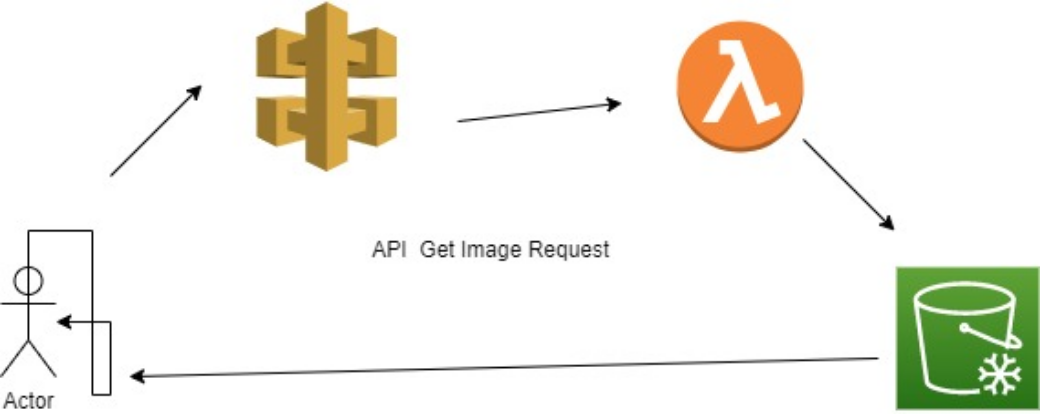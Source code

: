 <mxfile version="14.4.2" type="device"><diagram id="OSNAD7WtDx1qwLuitKbp" name="Page-1"><mxGraphModel dx="1422" dy="762" grid="1" gridSize="10" guides="1" tooltips="1" connect="1" arrows="1" fold="1" page="1" pageScale="1" pageWidth="827" pageHeight="1169" math="0" shadow="0"><root><mxCell id="0"/><mxCell id="1" parent="0"/><mxCell id="2" value="" style="shape=image;verticalLabelPosition=bottom;labelBackgroundColor=#ffffff;verticalAlign=top;aspect=fixed;imageAspect=0;image=data:image/jpeg,/9j/4AAQSkZJRgABAQAAAQABAAD/2wBDAAMCAgICAgMCAgIDAwMDBAYEBAQE&#10;BAgGBgUGCQgKCgkICQkKDA8MCgsOCwkJDRENDg8QEBEQCgwSExIQEw8QEBD/&#10;2wBDAQMDAwQDBAgEBAgQCwkLEBAQEBAQEBAQEBAQEBAQEBAQEBAQEBAQEBAQ&#10;EBAQEBAQEBAQEBAQEBAQEBAQEBAQEBD/wAARCADjAjkDASIAAhEBAxEB/8QA&#10;HQABAAICAwEBAAAAAAAAAAAAAAcIBQYDBAkCAf/EAGkQAAEDAwIDAgQNCRIJ&#10;CAsAAAEAAgMEBQYHEQgSIRMxIkFRYRQVFhcYMjNxc4GxsrM0NjdCVnR3kZUj&#10;NThFUlNUYnWChpKUobW20dJDZXKDhJeiwdUJRkeFh6TCxSQlJlVYk5ajxNPx&#10;/8QAHAEBAAMBAQEBAQAAAAAAAAAAAAQFBgcDAQII/8QAOxEAAgEDAQUFBgQF&#10;AwUAAAAAAAECAwQRBQYSITFBE1FxgcEyYZGhsdEUIoLhByM0QnIVUrJiosLS&#10;8f/aAAwDAQACEQMRAD8A9U0REAREQBERAEREAREQBERAEREAREQBERAEXWuN&#10;zt1opH191r6ejpmbB01RK2NgJOw3Ljt1K5aepp6uJs9LPHNE7q18bg5p94hf&#10;nejvbueJ9w8Z6HxXVtJbKKouVfO2GmpInzzSu7mRtBLnHzAAlVg1O42bVQ9t&#10;a9LrV6YTDdvpnXMcyAeeOLo9/mLuXr9qQrBalfY5yr9xK76B68uFldptVubH&#10;cpW7xvJ5fXyLfSrSlcZnUWcFntKNfdTXU9RfLxf33Z9RVvMsFU0GLbZvRjW7&#10;dmPM3YeUFWOwXWTG8znitj45bfdJejaeTwmyEDc8jwNj0HjAKpZpf9bTvvp/&#10;yNUw6PfZJsnwsn0T1hNI2k1G21GNv2m9Cc0mpcebSynzXxx7jRXul21W1dXd&#10;xJRbyuHJdS2KIsfcMgsNpqIaS6Xqgo56lwZDFPUMjfI49wa0nc/EuyylGCzJ&#10;4RhknJ4RkERF+j4EREAREQBERAEREAREQBERAEREAREQBERAEREARY2/5JYs&#10;XoHXPILpBQ0zenPK7q4+RoHVx8wBKim/cUWJULzFYbNXXRw+3e4U8Z94kOd+&#10;NoVbfaxYaZwuqqi+7m/gsv5FpYaLqGqcbSk5Lv5L4vC+ZNCKuMnFbdjJvFh1&#10;I1nkdVucfx8o+RZa1cVlrle1l7xGqp2+N9LUtm+PlcGfKqmntlotSW722PGM&#10;l6FtU2K1unHe7HPhKL9foTwi1zEtQsQzeLnx28xTytG76d27Jme+x3Xbzjce&#10;dbGtHQr0rmCq0ZKUX1TyjN17era1HSrRcZLo1h/MIiL1PEIiIAiIgCIiAIiI&#10;AiIgCIiAIiIAiIgCIiAIiIAiIgCIiAIiIAiIgCIiAIiIAoh4j9Z7xo3jdvrL&#10;FaaWrrbrPJTxyVLndnBytB5ixuxf393MPj7lLyq9x3fWviv3/P8ARhVetV6l&#10;tYVKtJ4kkuPmkS7GnGrcRhNZRWa+aj5tqLlFBcMxyGquL21cZjie7lhi3ePa&#10;Rt2a34hufHupit97utjeaq2XapoXN8Jz4ZnR93l2PyqvNl/Pmg++ovnhSZqh&#10;9bTfvpnyOXE9QnVrXMJOb3n1zx+JvLaMIUpLHBdCQb7xO3enx6547XX6nvDa&#10;+jmpC3sQ94EkZZuJG7Dcb+Mn3lWVEVk6tepFRrVJTxy3nkiblOLbpxUc9xLO&#10;l/1tO++n/I1bzbL/AHvF66O/Y5FSSXKkDnU7asOMRcWlvhcpB7ifH37LRtL/&#10;AK2nffT/AJGrb1nKtWdC6dWm8OLyvFcUWsIKpR3JcmsGr55rZxCXXtG3vIrh&#10;b6Ut2LbY0QRAHxF8XX8bloOHVVTWZlQ1NZUSzzSSOL5JHlznHkd3k9SpmUM4&#10;d9elJ8PJ81ytXqdfUac3Xk20urb6PvIf4SnaziqawmyzOIatZjh/JT09d6No&#10;W9PQlVu9gHkYfbM94HbzFWisNz9O7Hbrz2HY+j6SGq7Pm5uTnYHcu+w32323&#10;2CpUrjYJ9Y+PfuVSfQtWv2Av7mvOrb1ZuUIpNJ8ccen25FLtJb0qcYVYRSk3&#10;x95nURF00ygREQBERAEREAREQBERAEREAREQBERAFHerWrtu05om0lKyOsvd&#10;SzmgpyfBjb3dpJt128g7zt4upG0ZtlVHhWMV+R1uzhSx/mcZO3aynoxnxuI9&#10;4bnxKkd8vVyyK7VV7u9S6errJDJK8+XxADxADYAeIABYva/aOWj0lb2z/mzX&#10;P/au/wAX082bfY3ZmOs1Xc3K/lQfL/c+7wXXyRz5Hk9+y25PuuQXKasqH9xe&#10;fBYP1LGjo0eYBZ+y6N6kZDa6e9WfHPRFHVt54ZfRkDOYbkb7OeCOoPeFpast&#10;pprXp5jeC2ex3e7TRVlJCWSsFLI4NPO494Gx6ELm+h2tlqt1P/VazisZ3t5J&#10;t5XWSeep03Xru+0m0h/pNFTecbqi2ksPpFrHQhXJtK8+w+2+nGRWB1LR9o2I&#10;yiphk2cd9twx5I7u/bb8a1NXozGwUua4fcbHzsey4Up7CTfdoftzRv8AeDg0&#10;qjc8EtNNJTVEbo5YnFj2OHVrgdiD8ak7U7P09CrU+wbdOa4N4zlc+SXRojbJ&#10;7RVNfo1PxCSqQfFLKWHyfFt80z6o6yrt9VHW0FVLTVELuaOWJ5Y9h8oI6hWN&#10;0b16kvlTDiubTMFbKQykrtg0Tu8TJB3B58RHQ93f31sX6CWkOaSCOoIVZo+t&#10;XWi11VoPh1j0a+/c+aLTWtDtdboOlcR/N0l1T+3euTPQVFG2hmokmdYt6GuU&#10;3PdbTywVLiesrCPAk98gEHztJ8akld7sb2lqNtC6ov8ALJZ/bxT4M/ny/sau&#10;m3M7WuvzRePs/BrigiIpZDCIiAIiIAiIgCIiAIiIAiIgCIiAIiIAiIgCIiAI&#10;iIAiIgCIiAIiwFxz/BbRk1twq65lZKTIbwXC32qaviZWVXKwvd2cJdzuAa1x&#10;JA22CAz6IiAKr3Hd9a+K/f8AP9GFaFalqHpXhOqdFS2/NbXLWRUUjpYOzqpY&#10;SxzhsTvG4b9PLuq/VbWd9Zzt6eMvHPlzTJNpWjQrRqS5I8zrL+fNB99RfPCm&#10;jIbBTZHb/S+qnmhaHiQOi233APlB6dVPdVwT6JTyCWnZkdE9pDmup7zK0tI7&#10;iN91xycGeCuO8Go2o1P5m3qN/wBJC5c6utitRqyjOnKKa9/7Gmo67bQTjJPi&#10;VGu+j9VBHLcKbMZmRU7DKYHUTDzhvUt5g4Eb7bbrTFejJuGPCsbwfILizJss&#10;uE1JaquaM1lxY4czYXEbhkbd+oVF1Au9KvNLaheSTb5Y9eCJNG8oXeXQTWOe&#10;f/pLOl/1tO++n/I1d/PnVrMRuL7dXy0VS1rDHPEfCYQ9vd1HvfGuhpf9bTvv&#10;p/yNUkYfiVmzrJKHE8gjlkt9we5k7YpTG8hrS4bOHUdWhZeFJ19QjSjzlJLj&#10;72i2lNU7ZzfRN/Irvas5zig5RWZGa5rftZaWJv8AOBufxrmwl5ky+gee90jy&#10;f4rlcms4H9HKo7x3DKKUb90NxZ/4oyvqi4ItHKGZlTHccuMsZ3a8XlzHD42N&#10;at9LY68ako7qyun7Izi1ugmm8vBDquNgn1j49+5VJ9C1aPbuGjTC3beBfKnb&#10;9k3mofv/ALSk230FLa6CmtlDGY6akhZBCwuLuVjGhrRuep6AdT1Vvsps1daH&#10;WqVLiUWpJJYz3+CIesapR1CEY001h9TsIiLblAEREAREQBERAEREAREQBERA&#10;EREAREQFeuKnIn9pZcUieQ3ldcJ279/Usj+ST8ar8pV4lJXSalvY5xIioYGD&#10;zDwj/vKipcC2puJXGr15S6PHkuB/Q2ydvG20ahGPVbz8ZcQvqOOSaRsUTHPe&#10;8hrWtG5cT3ABfKmLhywD1QZE7LbjBzUFmeOxDh0kqtt2/wAQbO98sVdpmn1N&#10;Uu4WtLnJ/BdX5IstV1GlpVpO7q8orl3vovNlhcBtV0seF2a0XqYS1tJRxxSk&#10;fakDozz8o2bv49t1WTiCxX1Oag1NbBHy0t5b6OjIHTtCdpR7/MC79+FaK7ZV&#10;ZrLeLRYq6p5Ku9Svipmf5LC4k+Qb7NHlLh51oHEfinp7gvpzBFzVNjl7cbDq&#10;YXbNkHzXHzMXXdp9OpXmkTo0XmVDD73wSyn4xeffwOObK6nVstZhXrrEa+V3&#10;J7zeGvcpLHu4lUERFxM7mSNoFkUlg1Jt8JkLae6h1DMPLzDdnx84b8RKuAqI&#10;YhUuo8sstYw7OguNNIPfEjSr3rrn8PLiU7KrQfKMsrzX7HHP4j20ad7SrrnK&#10;OH5P9wiIugnOgiIgCIiAIiIAiIgCIiAIiIAiIgCIiAIiIAiIgCIiAIiIAiLT&#10;NUtUrDpXYYbjcaWrud0udQKCyWSgaH114rnAllPAwkAnYFznuIZGxrnvc1jX&#10;OAGt8TF7xij0trcav14yumrsnljtlmo8Rr3Ul9uNbzCRlPRyNILS4RntHO2j&#10;bF2jpCIw4qmfAlwOZ9otxa5jnWptLV1cNgsdPJZrlUukqGT1tyZvMI6tzGCo&#10;kgY2eCR7Wt5jI15awPDBc7S3S2/U1+m1d1dqqS56g3OnNNHHTOL6HHaFxDvS&#10;+h5gCRuGmacgPne0EhrGxxxyqgCIiALTNSdWsQ0op6CszCWriguMj4oXwQGU&#10;BzQCQQDuOh8niK3NVe47vrXxX7/n+jCrtWuqllZzr0vaWPqkSbOlGvXjTnyZ&#10;vlLxa6NVr2xUl2rXyPcGta6lMe5PcPCIWSm4hMSZ7nR1T/f2Hybrz0sv580H&#10;31F88KaL/fqbHaNlfWQyyROlbG4R7Fw3BO4BIB7vKFzW82w1WnOMKTjl+41V&#10;DRLOUXKeeHvLFZnrzht2wnILYKevimq7XVwMJiBYHPhc0Enffbc+RUAUzSZ3&#10;gN1tFbAbpW01RLTyMijqKbl5nlpAG7C4Dc7dSQoZUKvql9qeJXuMrlg96dpb&#10;2mVb5w+8lnS/62nffT/kapHxDLbRguR0WWX0zCgtznPmMLOd+xaWjYePq4KO&#10;NL/rad99P+Rq2iutNFfKWS1XGpkp6eoG0kkY3c0A79Oh8YWaVV29+qsecZJ/&#10;B5LVwVS3cH1WPkTk7jL0hc4CCa4AH9epns+aHLJW3it0vuc7KamqpXyydGsa&#10;Op+I7Kp1fpBY27i3ZLVk+LtKNrgfj52n+ZaXhTOzzChjB35ZXt3279muW2e1&#10;9/KMpU5p4XcigWi26aUotZ95f72QmBDo6O57+anaf/EpDtdxp7vbKS7UgeIK&#10;2COoi5xs7ke0OG48R2KpMrjYJ9Y+PfuVSfQtV5sjtFea1XqU7rGIpNYWOpA1&#10;rTKFhTjKlni+pnURFuzPBERAERdetr6G207qu41sFLA320s8gYwe+SdkB2EU&#10;d3niM4f8dm9DXzW/A6KoJ5WwS5FSCZx8jY+05nHzAbrG+ye0fn6WW45Jfyfa&#10;+kOIXe6B3vOpaWRu3n3286AlZFFPr8XCt+tzQXVW8b+1/wDU9Nbeb8o1NPt8&#10;eyeuJrvcPzm4dPQW/d6oMvo6Xb3/AEG2r2+LdASsiin0RxT3L9KdKsd3/wAY&#10;XG88v/2aPm/mT1E8Rdx/PfXnHKAHvFhwfsC33nVdbUgnz8vxDuQErKLdX+Jf&#10;SDQW+47ZNWMhqMfiygTtoblNQTPoGyxGMdlLUMaWRvcJNxzdNmOLi3webj9Z&#10;LLK3rkPEhqdcAe+KB9pt8Y8zTSUMcgHvvJ86gviw4Cq3XnH8WwjF85v8FCb4&#10;K6/3fI8uu11lpqaOCQMFLQTSupXPc5+xeOyc0AAEhzgALbY3lOMZnZ4Mhw/I&#10;7XfLXUjeGuttXHU08o/ayRktd8RWUUT8OXDJpTwu4WcN0vtU8YqjHJcrhVzG&#10;WquMzAQJJT0aDsTs1jWtG52HUkywgCIiAqTxIxyQ6pztkHu1vpqhn+Qednzo&#10;3KL1PPFtj8lPJjucwxnsWvfZ65w+1Eh56dx8gDxI335WqBlwba21la6vVzyk&#10;95ef75P6B2Ou43ej0cc4rdfl+2Dt2m1118udLZ7bCZaqslbDEweNzjsN/IPK&#10;fEFdvE8dtWn+I01njlZHT26AyVFQ7wQ523NJI7yddz5hsPEoc4ZcA921AuUH&#10;6qmtwcPiklH87B+/WW4lM/8ASqzxYRbZ9qq5tEtYWnqynB6N/fuH4mnyrVbN&#10;29PZ/Sqms3K/NJflXu6L9T4+CTMltPcVNo9Wp6Jav8sX+Z+/q/0rh4tohnPd&#10;RrjlWfOy6jlfE2imZ6Wg/wCCjjduw7eUnwj53FW6tNfbM3xOnruzElFeaL80&#10;jJ38F7dnsPnG5B95USVmOF/K/R2P12JVEu8tsl9EU4J/wMh8ID3n7n9+FD2L&#10;1idXUqtG5ee2y/1Lj81n5Im7b6LClplKtarHYYXD/a8L5PHxbK95RYanGMhu&#10;OP1e/aUFQ+HmI252g+C73iNj8axavPUYFh1Zf5Morceo6m5ytY1087O09qNm&#10;kNdu0EADqBv0HVVd16sFFYtRq51vmhdDcGtrDHG8ExSO3D2uA7iXAu95wVZt&#10;BsnV0ak7rfTg5YSXNJ5xn6P6lps7tfS1utG03GpqGW3ybWMpJdOq+hpmNQyV&#10;OS2akiH5pU3GlgZ/lPma0fzkK+ipxoFjsmT6rW89mXUmPxuutW7bwQ/YsgYf&#10;OXkvHwJVx1sf4f2kqNhOvL++XDwS+7Zi/wCIl5GtqFO3i/Yjx8W/skERFvTn&#10;wREQBERAEREAREQBERAEREAREQBERAEREAREQBERAERaZqlqlYdK7DDcbjS1&#10;dzulzqBQWSyUDQ+uvFc4Esp4GEgE7Auc9xDI2Nc97msa5wAapapWHSuww3G4&#10;0tXc7pc6gUFkslA0PrrxXOBLKeBhIBOwLnPcQyNjXPe5rGucNd0t0tv1Nfpt&#10;XdXaqkueoNzpzTRx0zi+hx2hcQ70voeYAkbhpmnID53tBIaxsccbS3S2/U1+&#10;m1d1dqqS56g3OnNNHHTOL6HHaFxDvS+h5gCRuGmacgPne0EhrGxxxyqgCIiA&#10;IiIAqvcd31r4r9/z/RhWhUYa9aKx6045SWyO+OtlbbZn1FLIYu0ie5zdi146&#10;EA7DwgenXo7uVZrFvUurGpRpLMmlj4pkqyqRo3EZz5I88LL+fNB99RfPCk7U&#10;5j340ORjnctQxx2G+w2d1KxOWaL6h6W5DQtyqxPbRmsibHcKbeWlk8MbbSAe&#10;CT4mvDXeZSzZ8UyXICBZrFW1bT9vHCSwe+7uH41xXULe4pXUKfZvfXTDybu2&#10;qU50ZS3lh9SsKK12Q8MVzlxq7ZHfbfbbe630E9b4L95nFkbnbHs+h7vGVVFW&#10;MqFxRincU3DPJPh+/wAcEZVKU21SkpY7iWdL/rad99P+Rq29ahpf9bTvvp/y&#10;NW+WbGrpmFyhxuy3KKgrq7mZBUSx87I3Bpd1Hn5dvjWaqUZ3F32NP2pPC8Xw&#10;RaxmqdHflySydF72RtL5HBrWjcknYAKGsOIOaUZB3Bmk+a5SbnXDNr5b3yT1&#10;VvOQ07HnZ9vqhKPfETuVw+JqjzGrFe7Fm9voL3Z6231IkcDDVU74n78rvtXA&#10;FXE9JuNMpzVeLTa6prv69SCryldTj2bTw+8lxXGwT6x8e/cqk+haq/Yboflm&#10;TclXco/Sihdse0qGHtXj9rH0Pxu2+NWSs9tis1oobPBI98dDTRUzHP25nNY0&#10;NBO3j2C1+wWmXdrOpc14OMZJJZ4Z493PHvKXaK7o1lGlTllp8cHcREXSjLBa&#10;Jl+l9zy+8uuTtXc7s1E6NrBarPVUlLTtI73CQUxqN3ePeUjyALe0QEU+xo04&#10;qfCvt1z6+uPthdM8vU8R/wAx6KEI+JgXPRcMHDnQ1Da1uh+E1NW32tVW2Wnq&#10;6gf52Zrn/wA6k9EBjbNjWOY5F2GPY/bbXFttyUVJHA3bybMAWSREAREQBERA&#10;EREAREQBERAYXM8StOd4tc8RvkZfRXOAwyFvtmHva9vkc1wa4edoVErnbLzh&#10;uTVuBZa3s7vbTs2XbZlbB9pPHv3hw6keI7g9QQPQdRzrPonjusVljp62V1uv&#10;NBu+23WFu8lO79SRuOZhIG7d/OCCsttRs9HW6ClT4VI8veu77Gr2V2jloVdx&#10;qcaUufuff9yFrRxH5lY7XS2e22HHYqWjibDEwU8/RrRsN/zXqfKfGVHeS5Fc&#10;8svlXkN4ka+qrJOd/KCGtHcGtBJ2aAAB1PQLCZbZs60muIs2ptjkihc4sprv&#10;StMlJUgeMOA6Hbry7Bw8bQlHcqC4MElDWQztI38B4JHvjxLkuqXGqYVrfyli&#10;PJPkun0Ow6Tb6Vl3enxjmfNrm+v15nYWy6fZxXafZJHkNDTtqOWKSGSBzy1s&#10;rHDuJAPc4Nd+9WtLjqKmmpGdrVVEcLB9tI8NH4yqu3r1barGtReJReU/ei2u&#10;aFK5oyo11mMlhr3MkHK9btQsr54ZrwbfSv6eh6DeFu3kLt+d3vF23mUcXG4G&#10;kEccUEtXW1cjYaWliBdLUTOOzWNA6kkkLpUF5r8ou0eN4DZaq/3ac7Rx07D2&#10;bfK5zj0DR43HZvlIVq9CuHGHAapmb51Vw3fLZGbRco3p7a0jqyEHvdsdi/by&#10;geMu1GmaNqW0twqlzKTiucpZ+C+yMpqmt6ZsxbOlaxipvlGOPi/uzaNBdLZN&#10;McNEV2LJMgvDxW3eVuxAlI2bC0/qI2+CPETzHxqSl1rlNW09uqqi20Tayrih&#10;e+np3S9kJpA0lrC8g8gJ2HNsdt99itV0t1SsOqlhmuNupau2XS2VBoL3ZK9o&#10;ZXWeuaAX087ASAdiHNe0lkjHNexzmOa49otranaUY0KSxGKwjh91c1LytKvW&#10;eZSeWbmiIvc8AiIgCIiAIiIAiIgCIiAIiIAiIgCIiAIiIAiIgCItM1S1SsOl&#10;dhhuNxpau53S51AoLJZKBofXXiucCWU8DCQCdgXOe4hkbGue9zWNc4ANUtUr&#10;DpXYYbjcaWrud0udQKCyWSgaH114rnAllPAwkAnYFznuIZGxrnvc1jXOGu6W&#10;6W36mv02rurtVSXPUG505po46ZxfQ47QuId6X0PMASNw0zTkB872gkNY2OON&#10;pbpbfqa/Tau6u1VJc9QbnTmmjjpnF9DjtC4h3pfQ8wBI3DTNOQHzvaCQ1jY4&#10;45VQBERAEREAREQBERAfE0MNRE6CoiZLG8crmPaHNcPIQe9fQAaA1oAA6ADx&#10;L9RMdQa3qV9jnKv3ErvoHry4XrRLFFPE+GaNskcjS17HDdrmnoQQe8KCdTuE&#10;HTzNO2uWKj1L3R+7v/Ro+akkd+2h6cnk3YWgd/KVl9o9Hr6ju1KGG4p8O/w6&#10;Ftpl7TtswqdepWbS/wCtp330/wCRqmHR77JNk+Fk+ieubTLhczi0x1Foyito&#10;aOmhqnObU08nbeiGEN2dG3oQOhHh8pHkKsFiOm2JYYxr7VbhJVAbOq6jZ8x9&#10;49zfeaAsRpOymo1tQjdVY7kIST483h54L1eF4l/e6xbQtnRg96TWOHTK6s2l&#10;cU1LTVJjdUU8UpieJIy9gdyOHc4b9x865UXX2s8zFBERAEREAREQBERAEREA&#10;REQBERAEREAREQBERAEREB1rjbbdd6Ka23agpq2kqG8ktPURNkjkb5HNcCCP&#10;fUMZNwcaI5FUOq6W03CxSvPM42usLG7+Zkge1vvNACnBFGuLO3u1ivBS8USb&#10;a9uLR5oTcfBlZJOBjGe02p9S8mjg/UO7Nx298AD+ZZmycEWjlumZUXiov98c&#10;Or2VdcGRu/8AlNY4D98rBIoMNB02m96NFfX6k+pr+p1FuyrP6fQwuK4XieD2&#10;70qxHHqG00p2LmUsIYZCO4vd3vPncSVmkRWsIRpxUYrCRUznKpJym8t94UVa&#10;paW36pv0OrukVVSWzUG2U4ppI6lxZQ5FQtJd6X13KCQNy4wzgF8D3EgOY6SO&#10;SVUX6PyaZpbqlYdVLDNcbdS1dsulsqDQXuyV7Qyus9c0Avp52AkA7EOa9pLJ&#10;GOa9jnMc1x3NRVqlpbfqm/Q6u6RVVJbNQbZTimkjqXFlDkVC0l3pfXcoJA3L&#10;jDOAXwPcSA5jpI5Ni0t1SsOqlhmuNupau2XS2VBoL3ZK9oZXWeuaAX087ASA&#10;diHNe0lkjHNexzmOa4gbmiIgCIiAIiIAiIgCIiAIiIAiIgCIiAIiIAiIgC60&#10;1tt1RW01yqKCnlq6NsjaeofE10kIfsHhjiN2h3K3fbv2G/cuyiAIiIAiIgCI&#10;iAIiIAiIgCIiAIiIAiIgCIiAIiIAiIgCIiAIiIAiIgCIiAIiIAiIgCIiAIiI&#10;AiIgCIiAIiIAiIgCIiAKKtUtLb9U36HV3SKqpLZqDbKcU0kdS4socioWku9L&#10;67lBIG5cYZwC+B7iQHMdJHJKqIDTNLdUrDqpYZrjbqWrtl0tlQaC92SvaGV1&#10;nrmgF9POwEgHYhzXtJZIxzXsc5jmuO5qKtUtLb7U36HV3SKqpLZqDbKcU0kd&#10;S4socioWku9L67lBO25cYZwC+B7iQHMdJHJsWluqVi1UsU1xt1LV2y6WyoNB&#10;e7JXtDK60VzQC+nnYCQDsQ5r2kskY5r2OcxzXEDc0REAREQBERAEREAREQBE&#10;RAERYzJ8ksmG43dsvyavZQ2ex0M9yuFU9rnNgpoY3SSyENBcQ1jXHYAnp0CA&#10;yaKKvZLadfc5qr/qnyr/AIcnsltOvuc1V/1T5V/w5ASqiir2S2nX3Oaq/wCq&#10;fKv+HJ7JbTr7nNVf9U+Vf8OQEqotXwDUrEtTKG4V+Jz3Mi01xttfT3Oz1lrq&#10;6Wp7GKcRyU1ZFFMwmKeGQEsALZGkEgraEAREQBERAEREAREQBERAEREAREQB&#10;ERAEREAREQBERAEREAREQBERAEREAREQBERAEREAREQBERAEREAREQBERAER&#10;EAREQBRXqlpbfam+w6u6RVVJbNQbZTimkjqXFlDkVC0l3pfXcoJA3LjDOAXw&#10;PcSA5jpI3yoiAiiycTGltZjFvvuS3SbGK6pyClxGss1zhd6Nt19qHBsdDOyM&#10;ODS4kObLv2Toy2RrzG4OUrrzc44+BLi11pz6fU3BdSsav8NJUCpttmjo2WWt&#10;gZFJI6kjMw3bVSQtle1s00jS3neWBgkeD6CYBccmu+C49dc1sjrPkNXa6Wa6&#10;28yMf6FrHRNM0XMwlpDXlwBB22CAz6IiAIiIAiIgCIiAIiIAoq4sf0LGsn4P&#10;8h/o6dSqoq4sf0LGsn4P8h/o6dASqiIgCIiAirRv7Iuu34QKP+qthUqqKtG/&#10;si67fhAo/wCqthUqoAiIgCIiAIiIAiIgCIiAIiIAiIgCIiALV9SMzqcFxWa9&#10;W2xvvd0klio7bbGTiE1tVK8Njj7TldyDckudyu2a1x2O2y2hRvqfpXVapZNj&#10;MN5utZSYpZRVV1RHar1W2u4TXEtbHTlk9I+ORkbI31BdyygkuaCCN0Bjsm1m&#10;yWSPAItLsMs+QVmewVFVA29X2a0w0sUNO2Z3M+OjqXl/hcvL2Y2IO5C5cN1p&#10;uOQZBa8RvmJ0lvvE1fdbZchQ3V1ZS01RRRQyHsZnQROnY5s7QS5kRa5rgWnZ&#10;aTHwsUt0vGO49nNixfK8AxO8XestlvyB0t3ndTVkDDGJRWRydpLHUOnPO+R7&#10;iwtPNzEgSWNLrfZspwapwqz2WxY7iNPcqcW2hp20scbahkYYIIo2CNoBa4ke&#10;D39N0BsOdZlatP8AE7lmF6jqJaW2xc5hp2h007yQ2OKMEgF73ua1oJA3cNyO&#10;9axiucaqyZBT2zUnSu22C33Gnlno6+0ZBLdW07owHGKuDqOBtM4tPglj5mFz&#10;Ht5x4JfntScKbqHhVyxMXN9tmq2xyUtayPtDTVMUjZYZeTdvOGyMYS3cbgEb&#10;jfdRQ7RPM881Jo891DwnTXG6+2UFXQSXzH5pa+7XmOamkpwyWSWlpzSwsDzI&#10;IuepHNyjmHLzOAy2TcV+mFpxC9ZTj5vN8fZnUpNHFYblFJVwT1LYG1VMDTF1&#10;VTbk7TwNkicQAH+ECt+yfO48dr8RpGWySojyu6elwfI50DqYehJ6jnMbm8xP&#10;5hylh5SObr3bGvON8K+oNjxW72sU1j9MqKy01mslRWZ3kN3bXCCqhm53tree&#10;K1xyCnjBhgiqOUnpI5rA1095riF7yu5YPc4X0NO7HrybnXRume4FpoqmAtid&#10;yeGQ+dvtg3doJ6HogNWk4sdCYxzeqm6yA0hr4jFjN1k9EUrXBss8HLTHto4S&#10;QJnx8zYNx2pZuthu2ummFlySixWtv1U+rr30sTJ6W01lTQwSVO3odlRWxROp&#10;qZ8nM3kbNIwu527A8w30W16D5XQY1YrM6vswltmA3fFpiyWTkdWVboCyRv5n&#10;uY/zJ/M4gO6jZp67azk/Dvq7kOUW+WfIKSotNskx+ooXuzG8U0NK2hfTunpD&#10;aIWCjqO0dHNI2qmLngva0x7Ma5oEv0Guul9zzSTAKS/1Ru7KmejYX2msjpJ5&#10;oGOfOyGsdEKeYxBjhJ2cjuzd4L+VxDV2sE1i091Jr6y2YheamoqaKMTllVbK&#10;uiFRTlxa2ppjURMFVTlwIE8JfEemzjuFAmLWDML/AKh0WlUdirRi2K3XIap1&#10;8ms12o3yQV0NS1oc+tpYaeR7JKpzAaaapEjWiQmIeC7ceHnQLJNLb76YZJTU&#10;XLarM2w2+qbml+vs1XEHtJl7G4Sdhb2OEUZNPC2XZ3QTcrQCB3cl101Ot90z&#10;6pxzS7FbhjWnc/ZXOur8ymoa2ZraOKqldDTC3yREhkuzQ+oYHOHUsB3W5Vuu&#10;umdsvtqxq53qrpq+7tpTHzWuqfTUz6kb08VVVMjdT0ssnQMZNIxzyQGhxI3j&#10;fKeEbFM1veoGY5BjOIzZbeL1S3nFcgltkVTW2ySmpqYQCSSSLm5BPA4uiaXN&#10;cx58ZO2PyPhvzXItRzl9bS2qaDIq203W+D1cX+kp6CppGQteyK20hhpriHGB&#10;hZLUOicwkFzZWtDEBKsWvmlc2UzYazIKsXKKqnoWudZ61tLPUQRPlnjgqjD2&#10;E7omxP7QRSO7Nw5HcriGnIz6vadUtuiu1TkscVJPZG5FHK+nmaHUDnNa2QAs&#10;35nOkY0R+6EuADSVDj9LtULDluI4dNQWiqw6mye+XCmu9EZ5K1jK6kr37VcH&#10;ZNigbHJUGMSCZ/alzOkZ6O6EvDbqvlmLx47m9wxeiFpxOix23ek90rt6ieir&#10;YaiKoklbFDLTCUQNa4ROc+E9WSSHYgCWm8Q+lcmN+qaK53yWMXB1qdbo8Yuj&#10;7uyraztHROtgpzWtcI/zTrCB2ZD/AGpDjyYrrZjuY6lVmn1koLhNFBj1DkNP&#10;dfQNU2lqIql8oDBI6ERAgRtPuhcS57eUGN+0U0nD1n1FhtcG4pj818uN8Fyk&#10;pH6oZSaqGNtMIGPjyJ/PWtl2b4TWU8cbo3dkR0MjpMwXAM7xrO48hyC7W+8w&#10;VOJW+z19c+oeyrdXUs07y4RdlyPjeKg+GZGuBYPBdzEgCT0REAREQBERAERE&#10;AREQBERAEREAREQBERAEREAREQBERAEREAREQBERAfL3tjaXvcGtaCSSdgB5&#10;VUjXW/aoa0cL+q+otvyMYdp/JhN/qrJRUtDDUXDIKBtBMW1NTNO17KenqGjm&#10;jjiYJeyka8yse7ljtLlFndkWM3fH2VJpnXOhqKMTDvjMkbmcw97ff4lW/JMu&#10;t+R8AepNj5GUV9xHTS9Y7kNpPgy2240tplilic07HkJbzxv2AkifG9u7XBAb&#10;/LkOp2jWQWWkz/Jm5rhN+uENo9P56KGjudnrqh4jpfRbYGsp56eWVzIQ+OKJ&#10;zJJYwWva4ujmVQ7xIXahvFktGjdtmbPk+b3WgjoqSPwpIKOnq4Z6yueB1jih&#10;hjeQ87AymGMHmkapiQBERARVo39kXXb8IFH/AFVsKlVRVo39kXXb8IFH/VWw&#10;qVUAREQBERAEREAREQBERAEREAREQBERAEREAREQBERAEREAREQBERAEREAR&#10;EQBERAEREAREQBERAEREAREQBERAEREAREQBERAFV/X7iA1E041FqMbxysom&#10;0TaWCdrZ6Vr3Nc5vXr06dN+vlVoFRDjBfy6z1I3/AEvpfmlZ/aW4q21kp0ZO&#10;L3lxXmVmrVZ0rfepvDyvU7HsvNYf2bav5C3+1PZeaw/s21fyFv8AaoPpYqmu&#10;qYqOip5aiomeI4oomF73uJ2Aa0dST5ApetXDVlMNvivWouSWPB7fKN2G61TR&#10;UO/yYgR1/alwd5liaF5q11nsqk3jnx4LxfJeZn6dxe1vYk35+pkvZeaw/s21&#10;fyFv9qey81h/Ztq/kLf7V1ji/C1j57O76m5LkM0ftxaqAQRk+/I0gj3nfGvg&#10;ZHwm0sgEWEZxWta3lJnqo49z5dmS/wBnvKT22oR9u7S/Xn/jk9e0uV7VZL9W&#10;fpk7nsvNYf2bav5C3+1PZeaw/s21fyFv9q6bsi4TayQtkwrOKBpAAdT1UcnK&#10;d+/Z8h/3+8vsYbwx5GeSwas3zH6iT2kd5t/asB8hcxrWge+78adtqMvYuk/1&#10;4/5YHaXT9msn+rH1wdn2XmsP7NtX8hb/AGp7LzWH9m2r+Qt/tWIyDhqzqjtz&#10;r9hldas0tLevoiyVImkA88feT5mFx/3RG8vie6KVrmPYS1zXDYtI7wR4lFr3&#10;uq2rSrVJrPvfHwfJ+R41Li9ovE5SXmTn7LzWH9m2r+Qt/tU0+ujnP/vv/u0P&#10;9xUh7Xzq13P51P0vULutv9pUk8Y6v3kmzuq9Te3pt8upL1XxG6fUVVNRzY9q&#10;g6SCR0TzDpZk8rCWnYlr2W8teOnRzSQR1BIUBcXGV6B55ozqRkUmAak02VMw&#10;q8QUl3Zp3ldoe4iil7OOqq20cTHUwd7ZtQ8wBpfzjlLlc1RVxY/oWNZPwf5D&#10;/R066Qas1HBc+4etN5KuqxLTzVSCuuHKK25VemGYV1wqw32rZquooZJ5QOuw&#10;e8gbnbbcrfsf16wfJbzSWG3WLUWGprZOyjfcNN8ioKdp8slRUULIoh09s97R&#10;51Iq/CQ0FziAB1JKA/UVe7xxx6GjWHHdB8Au02e5lfrkyhlpseLJ6a2xAl09&#10;RUVJcI+WKNkr3MjL3jsyC1u+6sIgIq0b+yLrt+ECj/qrYVKqirRv7Iuu34QK&#10;P+qthUqoAiIgCIiAIiIAiIgCIiAIiIAiIgCIiAIiIAiIgCIiAIiIAiIgCIiA&#10;IiIAiIgCIiAIiIAiIgCIiAIiIAiIgCIiAIiIAiIgCIiAKg/GQ/l1rqR/i6l+&#10;aVfhefvGhJya31I/xbSfNKzW1SzYr/JfRlPrf9N5r1Nk4TrFXXCy55kGH0lF&#10;PmlspKeGzPrAOSAyiXmc3mBAeQzYE9OgB2a4qGdQINQKXI6h+pMF3ZeJXEyP&#10;uQfzvAP2pd0LOvTl8Hbu6KROFauqaw6iYtRzyw1FzxGrmpnxuLXNni2EZaQQ&#10;eYGXcbeRYjH+K7VK2UAs+Qy2vLLeNt6e/UYqOg/bgtc4+dxcstJW87GjCrJx&#10;9rksrOeqynnDXHj4FI3SlbU4zbXPlxWc9V38uJFva+dO186mQa4aHXvYZXw3&#10;2uN7vby2i5PpB4u6NjW7fxl8HL+EiqMZm0zzSi6nnFNcWyAAnxc8vXb4lC/A&#10;UpexXj57y+sSP+Hpv2asfmvQh7tfOna+dTEMt4RaWR7odN82rWgeA2pr2Rgn&#10;z8ku4/GV9DXLRGwn/wBj+HG1Pe3csmvFwfV7Hzse12/8ZPwFKPt14+W8/pH1&#10;H4emvaqx+b9DTtK49U5Mlhm0ohu5ubHNDn0IPIBv0ExPgcnlD/BUm8XtjjtV&#10;9xa73Kio6XJbvaRLfW0XuD6hnK3nbv16nnG57w1vvrTck4ptWciohZLPW0eM&#10;293gNo7BS+he/uAfuZB+9cN/Isvxf1ZptSLTjXal3pBjtDQO3dv4Y53kk7nc&#10;kPb19731M/kQsKsKUnLjHnwSbzyXHonl58iRmkrWcYNviufBZ9y49xDXa+dW&#10;05wqe9v51bvnK+aOsb/l6nzT/wC7y9S3iirix/Qsayfg/wAh/o6dSqoa4g6y&#10;o1AoKnhmxdzfTnP7NVQXesfE6SGy2GVroKmqkAI3kkDnwwM5gXSFzvawybdQ&#10;NoTKuvcLfQXagqbVdKOCroqyF9PU088YfHNE9pa9j2no5pBIIPQgrR9I9Q7j&#10;l1JdMWzCkjoc2xCaOgyClia5sMr3N5oa2m5urqaoYC+M9eUiSNx54n7SAgKT&#10;Xj/kr9C7ZrDjurOmVDbbbSUFyZNecSv1tZebLcKN5LahkcU5LoZCx73MJMjG&#10;vEfKxm26sJ7E7hY/+GnSr/6Nt3/6VKqICr+k/DJw23HPNZ6O4cPmmtVT2vOK&#10;WkoYpsToHspYDjdlmMUTTFsxhlmlkLW7Dnke7vcSdjs+lmmOlvFDhkGmWnOL&#10;4jFdsByx9eyxWinoG1bobjj4iMohY3tCwSy8vNvy9o/bbmO+0aN/ZF12/CBR&#10;/wBVbCmR/op9PPwf5l/SOOICVUREAREQBERAEREAREQBERAEREAREQBERAER&#10;EAREQBERAEREAREQBERAEREAREQBERAEREAREQBERAEREAREQBERAEREAREQ&#10;BeenGvIG651Q3/S2k+aV6Frzq435C3XeqG/6WUfzSs5tQs2K/wAl6lNrn9L5&#10;r1OvwgXdlFrxZKKXYw3SnrKKUHuINO94BHj3cxoUT3+hdY77cbJITz2+rmpX&#10;b9+8by0/IsvolfPSPV/DLm6QMjjvlG2Rx8Ub5Wsef4rishxE2z0h1xzWgA5Q&#10;67zVQHkE5Ew+k/8A4sZJb9hH/pm/+5L/ANTNt71on3SfzS+xpPbDyqUeHK86&#10;YWrUT0RqpFROtrqGaOkfX0pqaWKsJbyPljHtm8vOOvQEg9O8Q/2x8qdsfKol&#10;Co6FWNVLOHnD5HhSq9lNTSzjvLUZ5odg+rt+r8m4csyxyr7Q7yY2CaKWN7QA&#10;50DZNvAcQXdQ1g67HbYCv+U4nlWEXE2nLsfrrTV9SI6qEs5wPG09zh52kha3&#10;TV9TR1EdVSVEkE8Tg+OSN5a9jh3EEdQVM2K8V+c0VtGNaiW23Z/YHDZ9He4w&#10;+YDytn2Lubr0c8PI8WynTnaXknKouzk+q4x+HNeTfgSZVLe4bcluN93FfDmv&#10;LPgaTpjbRkGo+LWQt5m115o4HjbfwXTMDifNtutw4pbjU1uvWWT1UEsO1TFD&#10;GJGObuyOGOMOAIG4PJuCOh33G/epR0cquFPJdSrFk2Oy3nCr3QTmqba7jO19&#10;vleGuOzZnEkbE7jmc3cjYN7lt+qL8NzbTrK59TtTsAvpoWVNbitytdbH6ZU7&#10;zu6OldG33Qb8rCB1O25G4Dmz6emqVlKCqJ/mzlPh+VdeTXN9PHBLhab1rKKm&#10;ueeD4cF16rn3FKu2HlVwucKl3bHyq5XOVH0he35ep46c/a8vUs1qlqNQ6Y4v&#10;6dzW2putxraqK2Wa00vu9zuMxIhpo+hDdyC5zz4McbJJHbNY4rpaR6dV2C2i&#10;uuWU3WO85jktUblkN1YzlbLUEbMghBG7aaBm0UTD1DW8zt3ve44XAMZv+ZZz&#10;Va059b6qgfDHLbMSsNW0B9ooebaWrlb9rV1XKCeu8cIjj6OM3NKy6YbYjLVz&#10;CsgfXWvVnTmLmzDFGSA0TXNjbkFsd4U9slcRsC4gPheekczWnox8odt+CZtj&#10;+o2I2vNsXqJJrbdoe2i7WJ0UsbgS18UsbvCjlY9rmPY7YtexzTsQVnlFMuM3&#10;/TTVU5TiNvqrhiedVTIchtVM0H0ruZbsy7RN/W5Q1sdS0fbCKYDpMXASsiIg&#10;Iq0b+yLrt+ECj/qrYUyP9FPp5+D/ADL+kccTRv7Iuu34QKP+qthTI/0U+nn4&#10;P8y/pHHEBKqLr3GuitlvqblPFUSRUkL53sp4HzSua1pJDI2Ave4gdGtBJOwA&#10;JK874P8AlSbpqhxJY1o7pfgl1sWOtujxeKy4WWevvVdDTB8k1PBQQAuhc8RO&#10;bzHnc0HmIZykID0YRRV7IW0P+p9LNVZf4FV0f0jGp6/kj/qfRHVWX+D7Y/pJ&#10;WoCVUUVevlf3/U/DrqrL/odsj+krWp69GdP+p+FrVWX/AEnHI/pLs1ASqiir&#10;13dUJPcuFfUJnw94xxvzLm5PXQ1jk9y4ZshZ8Pkdob8yocgJVRRV64eu0nuX&#10;DqGfD5fRt+Y1yerfiJk9y0Ex1nw+dcvzKJyAlVFFXqq4nJPctE9PGfD6i1bf&#10;mWdyenvFPJ/0W6VQfw+uM3/k7EBKqKKvR/FPJ/zU0qg/hBcZv/wmJvxTyf4P&#10;SqD9/cZv9zEBKqKKvQfFPJ/zj0qg/wCpbjNt/wB6YnpLxTyf9JWlUH8CLjN/&#10;5sxASqiir1McUEnuutOmrPgNOK1vzr05PUXxGye7a8Ysz4DA3N+fXuQEqooq&#10;9b7XqT3XiHp2fAYdSt+fK5PWy1nk914lryz4DGbU358LkBKqKKvWl1Uk924p&#10;c7Z8BZMfb8+3OT1mc/f7vxU6qSeZtFjUY/2bQD/OgJVRRV6x+Sv+qOJDVWX/&#10;AD9pj+joGp6wtU/6o101Vl/68hj+jgagJVRRV7Hy3P8AqjVjVWX+GNVH9GWp&#10;7HLE3/VGe6qy/wDaLe4/o6lqAlVFFXsadOXe7ZBqhN8Jqlkzh+L0ft/MnsY9&#10;JXe6x5jP8Pnd9l+fWFASqiir2L2ibvdcXuE/w+QXKXf+PUFPYs8P7vddM7dP&#10;8PLNL895QEqr5e9kbeaR7WjyuOwUWexU4bHe66H4bP8AD2mKX54K/WcKXC8x&#10;3OOHHTFzh9s/EqBzvxmLdASJPkNgpd/RN8t8O3f2lSxvylY6fUPAKXf0TnOP&#10;w7d/aXOBvyuWtQcN/DvS7ehtBdOodu7s8WoW/JEsjBojoxS/U2kWFQ7frdgp&#10;G/JGgOSfWbR+l+qdVsOh2/XL7St+V6x0/ERw/wBL9U656fQ7frmT0TfllWdg&#10;0004pfqbT/G4dv1u1QN+RiyMGLYzS7ehsctcO3d2dHG35AgNBl4qeGGA8s3E&#10;bpex36k5fb9/xdruvj2VvDQfcteMFn+AvlPL8xxUow09PTjlggjjHkY0D5Fy&#10;ICKvZT8PbvctVLNP8AZJfmNKeyi0OPuWYVE/wFlr5fmQFSqiAir2TukJ9yrM&#10;qn+Awq9y/MpCnsmNNHe42fUqf4DTDJpPm0BUqogIq9kfhr/qfCdVZf8As1v0&#10;f0lI1PZDWh/1PpbqrL/Aquj+kY1SqiAir1/Hv+p9EdVZf4PNj+klanr5X5/1&#10;Pw7aqy/6HbY/pK1qlVEBFXr05y/6n4WtVZf9JxyP6S6tT13dUJPcuFfUJnw9&#10;4xxvzLm5SqiAir10NY5PcuGbIWfD5HZ2/MqHJ64mu0nuXDpyfD5dRt+Y1ylV&#10;EBFXq34iZPctA8eZ8PnQb8yicnqq4nJPctEtPWfD6i1bfmWhylVEBw0jqp9L&#10;C+uhihqXRtM0cMpkYx+3hNa8taXAHcAlrSR12HcvOfjnk5de6sb/AKV0fzSv&#10;R5ebHHdLy6/1Y/xXR/NKz20yzZL/ACXqUuu/0q8V6kGUVynt9bT19M7llppW&#10;TRnqNnNII7uveFOfGrBEzW2S+0zSIchs9Bc43Ee2aY+yB/FDt8Srz26sFxPz&#10;C74FotmuzS+44i23SP8A1UlJyB/+1K4/GsfQjvWlWPduv5tf+RmqX5repHu3&#10;X9V6kFdsfKnbHyrpdunbqBukM7vbHyqe+HLQOzan3Kw32vzvGXxxXPmuONz1&#10;JbXS0sZBPKwdXB+xHi2b15t+igC1vlludJFBbxXyPnjayk2cfRDi4bR7MIce&#10;bu8Eg9ehBVwNUNJ9HsezLH8zqtUaHRzKZKOluk9ggt5uLaKqbsQ5hie0Rjdv&#10;cRs4tJHeVZ6dbKbdaUVJRaym8c/e+Hk3xJ9lRU26kkmo44N4+b4eT5mpaW6Y&#10;YJqLrXqfgcmKmhpKSiurbG6WadrLVNFMIopJfC36B25D+YAjbbuUVarac0Om&#10;NdQWun1Ax/J6qohe+r9J5+2jpJGuA5HO8ZIO/cD0PRXw1fxTBKHTnJMnmzGD&#10;DJM5ZQwX/IGWeaZ00PZ8vJ2IcHQdoCWku325yDu4gquOW6TaV4nw53rKtMIo&#10;tTKirrmQVmQFphdZImEHmbADzt8QO/eHhzt2ABWd9papwdNKOUnLOeOM5S3V&#10;xfjjCz7ifdWO5BwSWUm856Z5YXF+PJeRWPtj5VdDnVIu3V1u0UHSVjf8vUia&#10;d/d5epcqvvdmtVRQ0l0u9FRz3Of0LQxVFQyN9VNyOf2cQcQXv5GPdyt3OzXH&#10;uBXdVZ9Zmaj6jahXiPTTFMfu8enlDDG2sueQVFuko7u98VaXU8cNJOKh7Y4a&#10;YFrnwjaVzdyHkt4qfVDANQNQqC85Xqhf8cfc6ezVWC2q2XyqpZLrDURh1SBQ&#10;wktryJC+KUujl9DtZzAwkGRdINwWUt1ztt4o2XC03CmraWQuDJ6aVskbi1xa&#10;4BzSQdnAg+QghdlUWsN3wPF8FxTHr/rDkeM4pSwZOIqumzOuilkyaGvLYqKS&#10;p7YySTtjMjmUL5C2R3OTC8t6ThoLHl2SZreMp1DvF/F7t9ksUD7W+41MNFS1&#10;FRb45Kouomydh2jpNurmEsIdykcztwJ5REQEVaN/ZF12/CBR/wBVbCmR/op9&#10;PPwf5l/SOOLMZZoBoPnt7mybOdE8CyO8VDWMmuF2xujrKmRrGhrQ6WWNziA0&#10;ADc9AAF2sJ0W0c0zuE92040mw3FK6qh9Dz1NksNLQyyxcwd2bnwsaXN5mg7E&#10;7bgHxIDc1HedcPuj+o2WWPPsowmikyjHK6nuFuvdKXUtfFJC4OY108Ra+SPo&#10;WmN5cwhxG3VSIiAIiIAiIgCIiAIiIAiIgCIiAIiIAiIgCIiAIiIAiIgCIiAI&#10;iIAiIgCIiAIiIAiIgCIiAIiIAiIgCIiAIiIAiIgCIiAIiIAvM7j2fy8QdWN/&#10;0qovmlemK8xOP2Tl4h6wf4qovmlUG0nGzX+S9Sk1/wDpPNepX7tT5VYTT3Vn&#10;R7M9Lbboxr1TXW3Q4/NNLYsitgMj6USuLnsljAJcOY+JrtxsNmlvMa29snbL&#10;FUK0reTcUmmsNPk0ZKjXdBtrDzwafJoszJwm2XJnGbSXiBwPIo3dWU1bVmiq&#10;wD3AxeGd/F15d+vd3LrTcDPEXG4CDHLZUsc0OEkV2g5f9pwP8yrf2y7FLda6&#10;i5vQdbPT8+3N2UhZzbd2+x6+Ne/a2kvapNeEvun9T27a1l7VNrwl90/qWKpu&#10;BriCJMlxttktUTCPzaru8QYN/OzmPk8XjC7/AA+0Gg+W5dj1z1ey/Jrrnlxv&#10;kdO22zN7SlklEjWwGolkaS9riGt5Q/fpsRt0VYpqyaoldNUTPlkd7Z73Fzj7&#10;5K/IauWnlZPBK+OWNwex7HEOa4HcEEdxBX2FxQozjKlT4LmpPOfkvXmfY3NG&#10;lNSpw4LvefRepe3BMoyXK9adebHq29s+FU1urTe4SDyU8VM/kpnQb+1f2Qe4&#10;HpuW83eAqzamXHT7Gp5LNoXnuS12OX2kY+7Ute10BEjJSWQyANa2Xl2DgdiB&#10;zdDvuowju1fC+eSGuqI3VLXMnc2VwMrXe2DuvhA+MHvXX7Zfbi+denubvHL4&#10;vnxecZ4cD7Wve2hu445fHrxecHe7U+VXe5/OqJ9sry84XvpS9vy9T201+15e&#10;peVERdEN0EREAREQBERAEREAREQBERAEREAREQBERAEREAREQBERAEREAREQ&#10;BERAEREAREQBERAEREAREQBERAEREAREQBERAEREAREQBERAEREAREQBYmux&#10;LFLnVPrrljNpq6mXbnmnoo5Hu2AA3c5pJ2AA94Ii+NKXM+NJ8zg9QeDfcZYv&#10;ydD/AHU9QeDfcZYvydD/AHURfns4dyPzuR7h6g8G+4yxfk6H+6nqDwb7jLF+&#10;Tof7qInZw7kNyPcPUHg33GWL8nQ/3U9QeDfcZYvydD/dRE7OHchuR7h6g8G+&#10;4yxfk6H+6nqDwb7jLF+Tof7qInZw7kNyPcPUHg33GWL8nQ/3U9QeDfcZYvyd&#10;D/dRE7OHchuR7j//2Q==&#10;;" parent="1" vertex="1"><mxGeometry x="140" y="430" width="520" height="207" as="geometry"/></mxCell></root></mxGraphModel></diagram></mxfile>